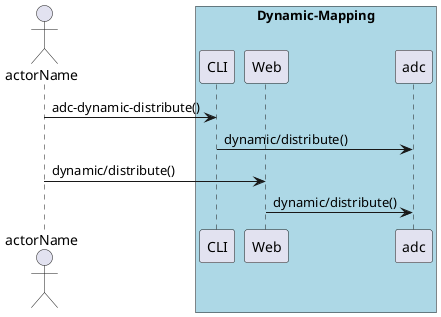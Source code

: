 @startuml
Actor "actorName" as A

box "Dynamic-Mapping" #lightblue
participant CLI as CLI
participant Web as Web
participant "adc" as S
A -> CLI : adc-dynamic-distribute()
CLI -> S : dynamic/distribute()
A -> Web : dynamic/distribute()
Web -> S : dynamic/distribute()
end box

@enduml
